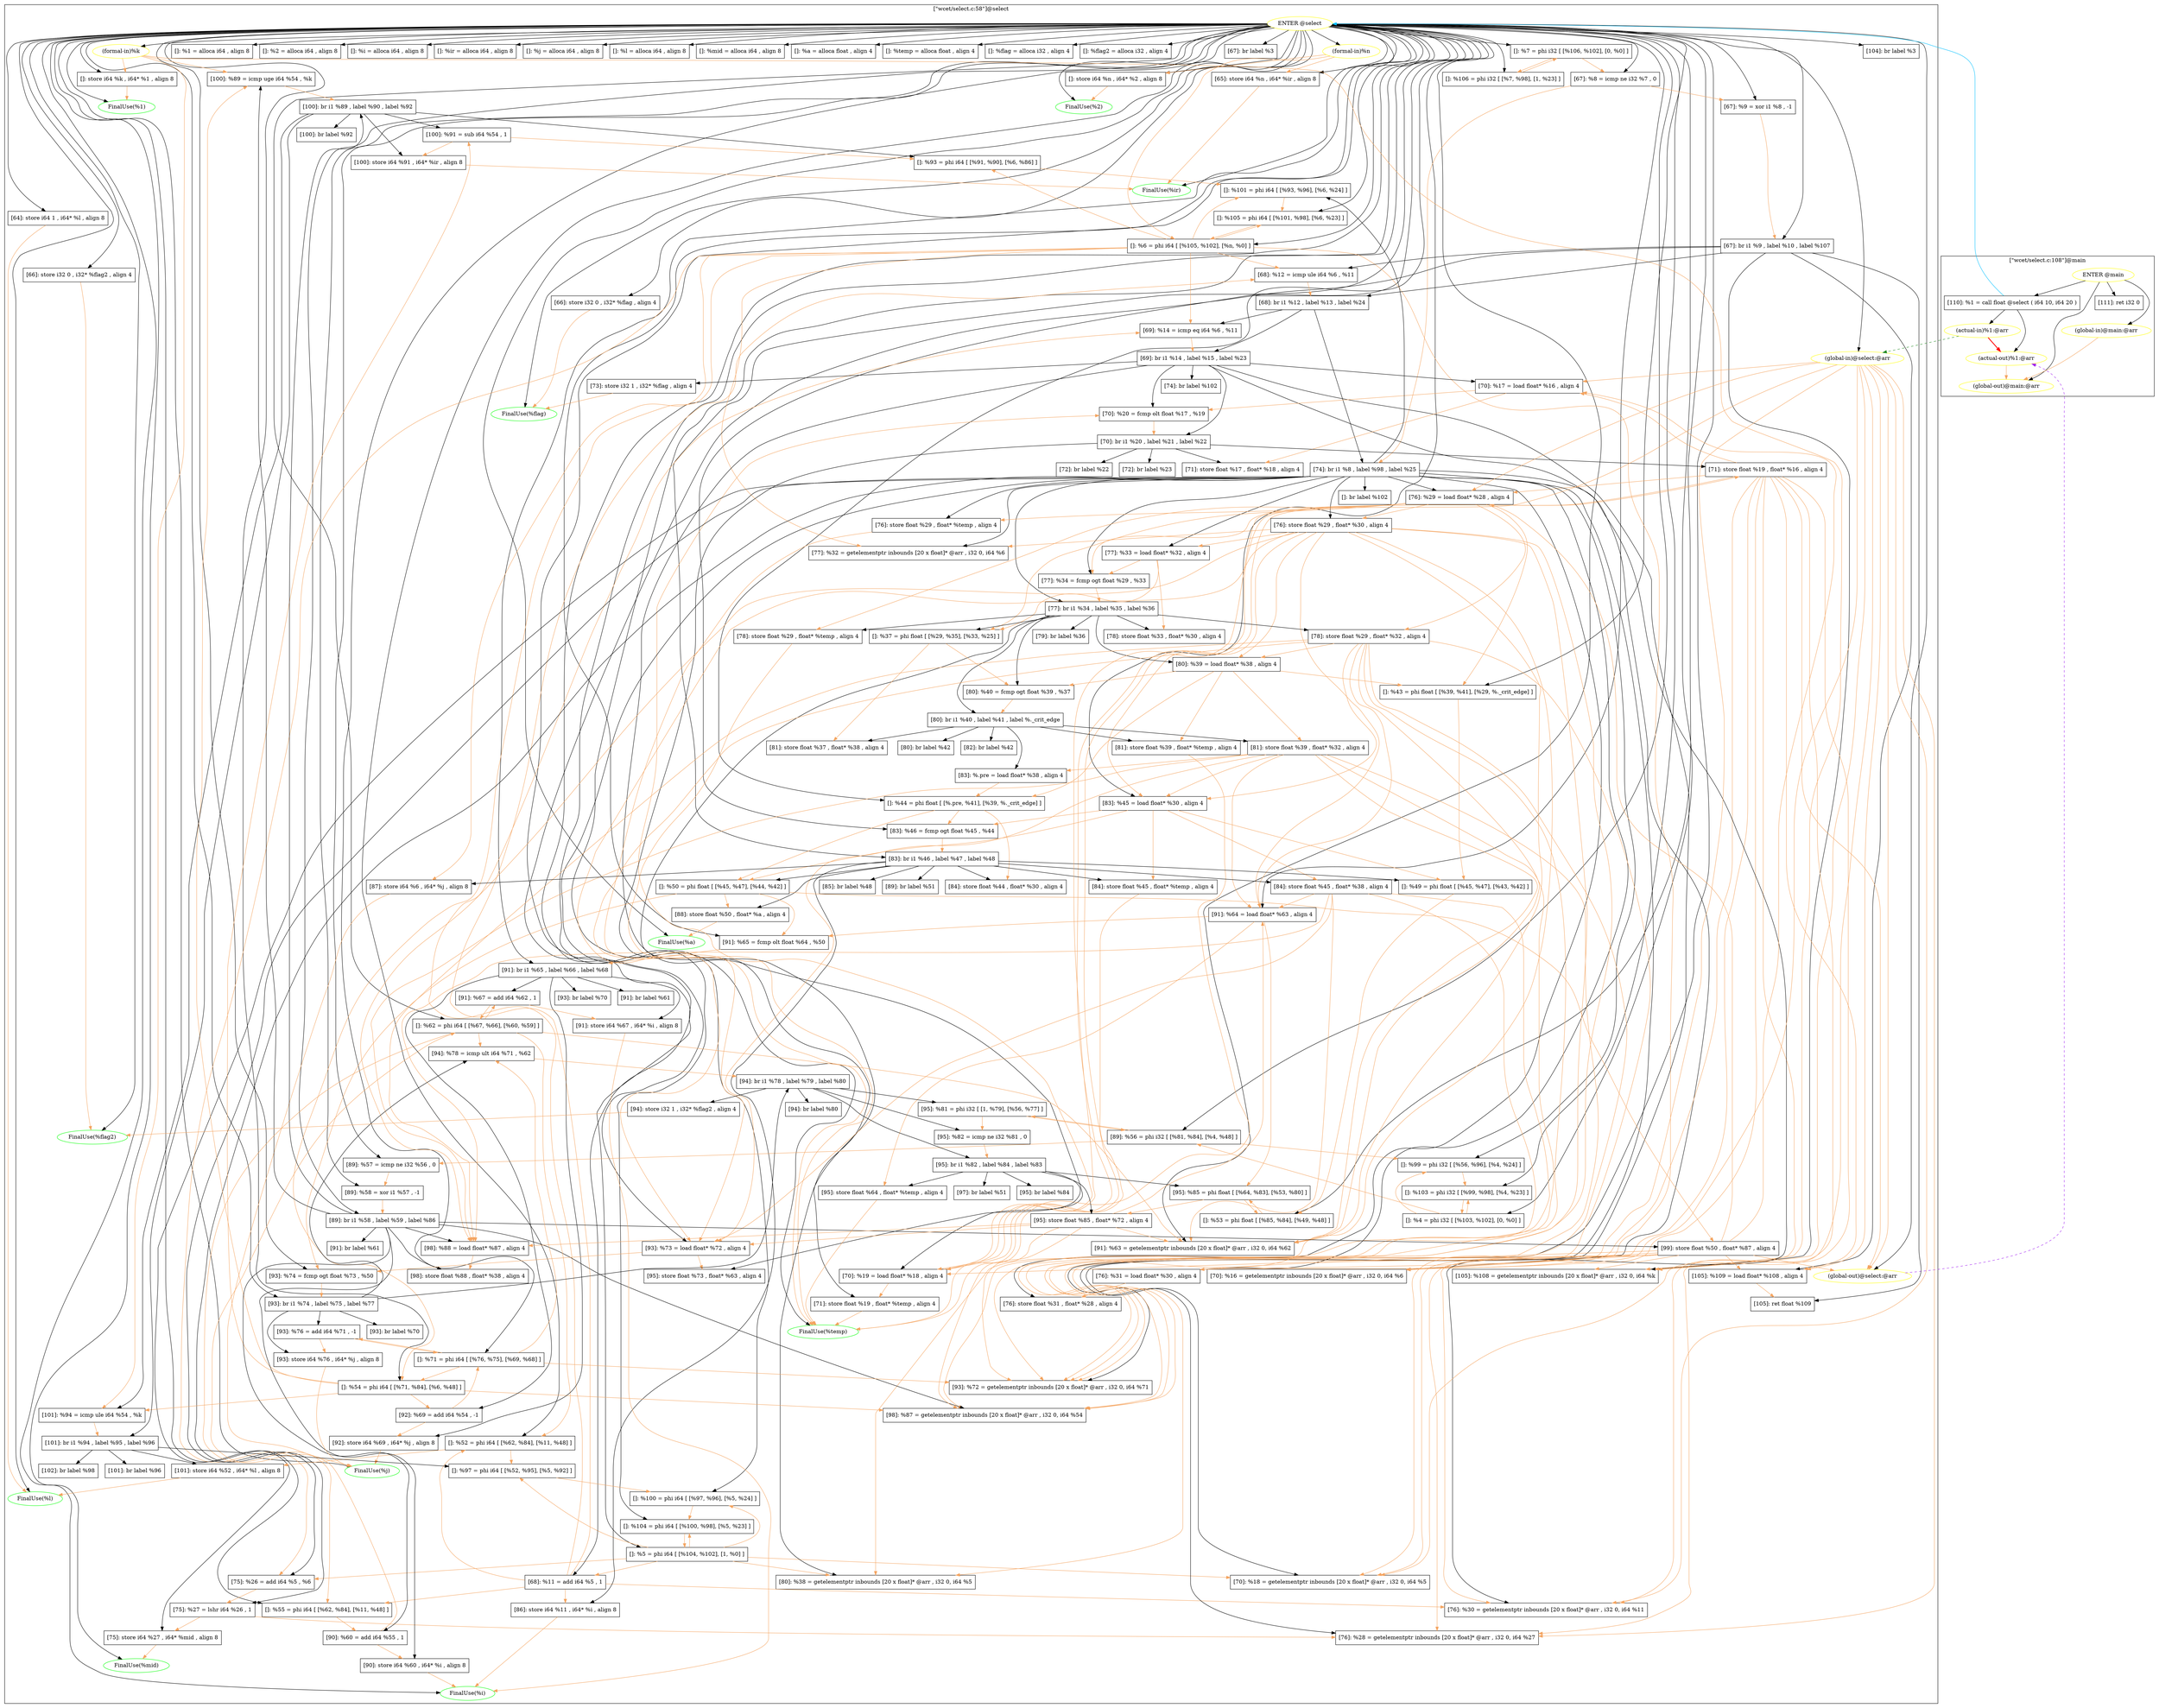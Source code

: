 digraph {
    subgraph cluster_23 {
        graph [label="[\"wcet/select.c:58\"]@select"];
        -4611686018427387880 [label="(global-out)@select:@arr"
                             ,color=yellow];
        -4611686018427387875 [label="FinalUse(%1)"
                             ,color=green];
        -4611686018427387874 [label="FinalUse(%2)"
                             ,color=green];
        -4611686018427387873 [label="FinalUse(%i)"
                             ,color=green];
        -4611686018427387872 [label="FinalUse(%ir)"
                             ,color=green];
        -4611686018427387871 [label="FinalUse(%j)"
                             ,color=green];
        -4611686018427387870 [label="FinalUse(%l)"
                             ,color=green];
        -4611686018427387869 [label="FinalUse(%mid)"
                             ,color=green];
        -4611686018427387868 [label="FinalUse(%a)"
                             ,color=green];
        -4611686018427387867 [label="FinalUse(%temp)"
                             ,color=green];
        -4611686018427387866 [label="FinalUse(%flag)"
                             ,color=green];
        -4611686018427387865 [label="FinalUse(%flag2)"
                             ,color=green];
        23 [label="ENTER @select"
           ,color=yellow];
        24 [label="(formal-in)%k"
           ,color=yellow];
        25 [label="(formal-in)%n"
           ,color=yellow];
        28 [label="[]: %1 = alloca i64 , align 8"
           ,shape=box];
        29 [label="[]: %2 = alloca i64 , align 8"
           ,shape=box];
        30 [label="[]: %i = alloca i64 , align 8"
           ,shape=box];
        31 [label="[]: %ir = alloca i64 , align 8"
           ,shape=box];
        32 [label="[]: %j = alloca i64 , align 8"
           ,shape=box];
        33 [label="[]: %l = alloca i64 , align 8"
           ,shape=box];
        34 [label="[]: %mid = alloca i64 , align 8"
           ,shape=box];
        35 [label="[]: %a = alloca float , align 4"
           ,shape=box];
        36 [label="[]: %temp = alloca float , align 4"
           ,shape=box];
        37 [label="[]: %flag = alloca i32 , align 4"
           ,shape=box];
        38 [label="[]: %flag2 = alloca i32 , align 4"
           ,shape=box];
        39 [label="[]: store i64 %k , i64* %1 , align 8"
           ,shape=box];
        40 [label="[]: store i64 %n , i64* %2 , align 8"
           ,shape=box];
        42 [label="[64]: store i64 1 , i64* %l , align 8"
           ,shape=box];
        43 [label="[65]: store i64 %n , i64* %ir , align 8"
           ,shape=box];
        45 [label="[66]: store i32 0 , i32* %flag2 , align 4"
           ,shape=box];
        46 [label="[66]: store i32 0 , i32* %flag , align 4"
           ,shape=box];
        47 [label="[67]: br label %3"
           ,shape=box];
        49 [label="[]: %4 = phi i32 [ [%103, %102], [0, %0] ]"
           ,shape=box];
        50 [label="[]: %5 = phi i64 [ [%104, %102], [1, %0] ]"
           ,shape=box];
        51 [label="[]: %6 = phi i64 [ [%105, %102], [%n, %0] ]"
           ,shape=box];
        52 [label="[]: %7 = phi i32 [ [%106, %102], [0, %0] ]"
           ,shape=box];
        53 [label="[67]: %8 = icmp ne i32 %7 , 0"
           ,shape=box];
        55 [label="[67]: %9 = xor i1 %8 , -1"
           ,shape=box];
        56 [label="[67]: br i1 %9 , label %10 , label %107"
           ,shape=box];
        58 [label="[68]: %11 = add i64 %5 , 1"
           ,shape=box];
        59 [label="[68]: %12 = icmp ule i64 %6 , %11"
           ,shape=box];
        60 [label="[68]: br i1 %12 , label %13 , label %24"
           ,shape=box];
        62 [label="[69]: %14 = icmp eq i64 %6 , %11"
           ,shape=box];
        63 [label="[69]: br i1 %14 , label %15 , label %23"
           ,shape=box];
        65 [label="[70]: %16 = getelementptr inbounds [20 x float]* @arr , i32 0, i64 %6"
           ,shape=box];
        66 [label="[70]: %17 = load float* %16 , align 4"
           ,shape=box];
        67 [label="[70]: %18 = getelementptr inbounds [20 x float]* @arr , i32 0, i64 %5"
           ,shape=box];
        68 [label="[70]: %19 = load float* %18 , align 4"
           ,shape=box];
        69 [label="[70]: %20 = fcmp olt float %17 , %19"
           ,shape=box];
        70 [label="[70]: br i1 %20 , label %21 , label %22"
           ,shape=box];
        72 [label="[71]: store float %19 , float* %temp , align 4"
           ,shape=box];
        73 [label="[71]: store float %17 , float* %18 , align 4"
           ,shape=box];
        74 [label="[71]: store float %19 , float* %16 , align 4"
           ,shape=box];
        75 [label="[72]: br label %22"
           ,shape=box];
        77 [label="[72]: br label %23"
           ,shape=box];
        79 [label="[73]: store i32 1 , i32* %flag , align 4"
           ,shape=box];
        80 [label="[74]: br label %102"
           ,shape=box];
        82 [label="[74]: br i1 %8 , label %98 , label %25"
           ,shape=box];
        84 [label="[75]: %26 = add i64 %5 , %6"
           ,shape=box];
        85 [label="[75]: %27 = lshr i64 %26 , 1"
           ,shape=box];
        86 [label="[75]: store i64 %27 , i64* %mid , align 8"
           ,shape=box];
        87 [label="[76]: %28 = getelementptr inbounds [20 x float]* @arr , i32 0, i64 %27"
           ,shape=box];
        88 [label="[76]: %29 = load float* %28 , align 4"
           ,shape=box];
        89 [label="[76]: store float %29 , float* %temp , align 4"
           ,shape=box];
        90 [label="[76]: %30 = getelementptr inbounds [20 x float]* @arr , i32 0, i64 %11"
           ,shape=box];
        91 [label="[76]: %31 = load float* %30 , align 4"
           ,shape=box];
        92 [label="[76]: store float %31 , float* %28 , align 4"
           ,shape=box];
        93 [label="[76]: store float %29 , float* %30 , align 4"
           ,shape=box];
        94 [label="[77]: %32 = getelementptr inbounds [20 x float]* @arr , i32 0, i64 %6"
           ,shape=box];
        95 [label="[77]: %33 = load float* %32 , align 4"
           ,shape=box];
        96 [label="[77]: %34 = fcmp ogt float %29 , %33"
           ,shape=box];
        97 [label="[77]: br i1 %34 , label %35 , label %36"
           ,shape=box];
        99 [label="[78]: store float %29 , float* %temp , align 4"
           ,shape=box];
        100 [label="[78]: store float %33 , float* %30 , align 4"
            ,shape=box];
        101 [label="[78]: store float %29 , float* %32 , align 4"
            ,shape=box];
        102 [label="[79]: br label %36"
            ,shape=box];
        104 [label="[]: %37 = phi float [ [%29, %35], [%33, %25] ]"
            ,shape=box];
        105 [label="[80]: %38 = getelementptr inbounds [20 x float]* @arr , i32 0, i64 %5"
            ,shape=box];
        106 [label="[80]: %39 = load float* %38 , align 4"
            ,shape=box];
        107 [label="[80]: %40 = fcmp ogt float %39 , %37"
            ,shape=box];
        108 [label="[80]: br i1 %40 , label %41 , label %._crit_edge"
            ,shape=box];
        110 [label="[80]: br label %42"
            ,shape=box];
        112 [label="[81]: store float %39 , float* %temp , align 4"
            ,shape=box];
        113 [label="[81]: store float %37 , float* %38 , align 4"
            ,shape=box];
        114 [label="[81]: store float %39 , float* %32 , align 4"
            ,shape=box];
        115 [label="[83]: %.pre = load float* %38 , align 4"
            ,shape=box];
        116 [label="[82]: br label %42"
            ,shape=box];
        118 [label="[]: %43 = phi float [ [%39, %41], [%29, %._crit_edge] ]"
            ,shape=box];
        119 [label="[]: %44 = phi float [ [%.pre, %41], [%39, %._crit_edge] ]"
            ,shape=box];
        120 [label="[83]: %45 = load float* %30 , align 4"
            ,shape=box];
        121 [label="[83]: %46 = fcmp ogt float %45 , %44"
            ,shape=box];
        122 [label="[83]: br i1 %46 , label %47 , label %48"
            ,shape=box];
        124 [label="[84]: store float %45 , float* %temp , align 4"
            ,shape=box];
        125 [label="[84]: store float %44 , float* %30 , align 4"
            ,shape=box];
        126 [label="[84]: store float %45 , float* %38 , align 4"
            ,shape=box];
        127 [label="[85]: br label %48"
            ,shape=box];
        129 [label="[]: %49 = phi float [ [%45, %47], [%43, %42] ]"
            ,shape=box];
        130 [label="[]: %50 = phi float [ [%45, %47], [%44, %42] ]"
            ,shape=box];
        131 [label="[86]: store i64 %11 , i64* %i , align 8"
            ,shape=box];
        132 [label="[87]: store i64 %6 , i64* %j , align 8"
            ,shape=box];
        133 [label="[88]: store float %50 , float* %a , align 4"
            ,shape=box];
        134 [label="[89]: br label %51"
            ,shape=box];
        136 [label="[]: %52 = phi i64 [ [%62, %84], [%11, %48] ]"
            ,shape=box];
        137 [label="[]: %53 = phi float [ [%85, %84], [%49, %48] ]"
            ,shape=box];
        138 [label="[]: %54 = phi i64 [ [%71, %84], [%6, %48] ]"
            ,shape=box];
        139 [label="[]: %55 = phi i64 [ [%62, %84], [%11, %48] ]"
            ,shape=box];
        140 [label="[89]: %56 = phi i32 [ [%81, %84], [%4, %48] ]"
            ,shape=box];
        141 [label="[89]: %57 = icmp ne i32 %56 , 0"
            ,shape=box];
        142 [label="[89]: %58 = xor i1 %57 , -1"
            ,shape=box];
        143 [label="[89]: br i1 %58 , label %59 , label %86"
            ,shape=box];
        145 [label="[90]: %60 = add i64 %55 , 1"
            ,shape=box];
        146 [label="[90]: store i64 %60 , i64* %i , align 8"
            ,shape=box];
        147 [label="[91]: br label %61"
            ,shape=box];
        149 [label="[]: %62 = phi i64 [ [%67, %66], [%60, %59] ]"
            ,shape=box];
        150 [label="[91]: %63 = getelementptr inbounds [20 x float]* @arr , i32 0, i64 %62"
            ,shape=box];
        151 [label="[91]: %64 = load float* %63 , align 4"
            ,shape=box];
        152 [label="[91]: %65 = fcmp olt float %64 , %50"
            ,shape=box];
        153 [label="[91]: br i1 %65 , label %66 , label %68"
            ,shape=box];
        155 [label="[91]: %67 = add i64 %62 , 1"
            ,shape=box];
        156 [label="[91]: store i64 %67 , i64* %i , align 8"
            ,shape=box];
        157 [label="[91]: br label %61"
            ,shape=box];
        160 [label="[92]: %69 = add i64 %54 , -1"
            ,shape=box];
        161 [label="[92]: store i64 %69 , i64* %j , align 8"
            ,shape=box];
        162 [label="[93]: br label %70"
            ,shape=box];
        164 [label="[]: %71 = phi i64 [ [%76, %75], [%69, %68] ]"
            ,shape=box];
        165 [label="[93]: %72 = getelementptr inbounds [20 x float]* @arr , i32 0, i64 %71"
            ,shape=box];
        166 [label="[93]: %73 = load float* %72 , align 4"
            ,shape=box];
        167 [label="[93]: %74 = fcmp ogt float %73 , %50"
            ,shape=box];
        168 [label="[93]: br i1 %74 , label %75 , label %77"
            ,shape=box];
        170 [label="[93]: %76 = add i64 %71 , -1"
            ,shape=box];
        171 [label="[93]: store i64 %76 , i64* %j , align 8"
            ,shape=box];
        172 [label="[93]: br label %70"
            ,shape=box];
        174 [label="[94]: %78 = icmp ult i64 %71 , %62"
            ,shape=box];
        175 [label="[94]: br i1 %78 , label %79 , label %80"
            ,shape=box];
        177 [label="[94]: store i32 1 , i32* %flag2 , align 4"
            ,shape=box];
        178 [label="[94]: br label %80"
            ,shape=box];
        180 [label="[95]: %81 = phi i32 [ [1, %79], [%56, %77] ]"
            ,shape=box];
        181 [label="[95]: %82 = icmp ne i32 %81 , 0"
            ,shape=box];
        182 [label="[95]: br i1 %82 , label %84 , label %83"
            ,shape=box];
        184 [label="[95]: store float %64 , float* %temp , align 4"
            ,shape=box];
        185 [label="[95]: br label %84"
            ,shape=box];
        187 [label="[95]: %85 = phi float [ [%64, %83], [%53, %80] ]"
            ,shape=box];
        188 [label="[95]: store float %73 , float* %63 , align 4"
            ,shape=box];
        189 [label="[95]: store float %85 , float* %72 , align 4"
            ,shape=box];
        190 [label="[97]: br label %51"
            ,shape=box];
        192 [label="[98]: %87 = getelementptr inbounds [20 x float]* @arr , i32 0, i64 %54"
            ,shape=box];
        193 [label="[98]: %88 = load float* %87 , align 4"
            ,shape=box];
        194 [label="[98]: store float %88 , float* %38 , align 4"
            ,shape=box];
        195 [label="[99]: store float %50 , float* %87 , align 4"
            ,shape=box];
        196 [label="[100]: %89 = icmp uge i64 %54 , %k"
            ,shape=box];
        197 [label="[100]: br i1 %89 , label %90 , label %92"
            ,shape=box];
        199 [label="[100]: %91 = sub i64 %54 , 1"
            ,shape=box];
        200 [label="[100]: store i64 %91 , i64* %ir , align 8"
            ,shape=box];
        201 [label="[100]: br label %92"
            ,shape=box];
        203 [label="[]: %93 = phi i64 [ [%91, %90], [%6, %86] ]"
            ,shape=box];
        204 [label="[101]: %94 = icmp ule i64 %54 , %k"
            ,shape=box];
        205 [label="[101]: br i1 %94 , label %95 , label %96"
            ,shape=box];
        207 [label="[101]: store i64 %52 , i64* %l , align 8"
            ,shape=box];
        208 [label="[101]: br label %96"
            ,shape=box];
        210 [label="[]: %97 = phi i64 [ [%52, %95], [%5, %92] ]"
            ,shape=box];
        211 [label="[102]: br label %98"
            ,shape=box];
        213 [label="[]: %99 = phi i32 [ [%56, %96], [%4, %24] ]"
            ,shape=box];
        214 [label="[]: %100 = phi i64 [ [%97, %96], [%5, %24] ]"
            ,shape=box];
        215 [label="[]: %101 = phi i64 [ [%93, %96], [%6, %24] ]"
            ,shape=box];
        216 [label="[]: br label %102"
            ,shape=box];
        218 [label="[]: %103 = phi i32 [ [%99, %98], [%4, %23] ]"
            ,shape=box];
        219 [label="[]: %104 = phi i64 [ [%100, %98], [%5, %23] ]"
            ,shape=box];
        220 [label="[]: %105 = phi i64 [ [%101, %98], [%6, %23] ]"
            ,shape=box];
        221 [label="[]: %106 = phi i32 [ [%7, %98], [1, %23] ]"
            ,shape=box];
        222 [label="[104]: br label %3"
            ,shape=box];
        224 [label="[105]: %108 = getelementptr inbounds [20 x float]* @arr , i32 0, i64 %k"
            ,shape=box];
        225 [label="[105]: %109 = load float* %108 , align 4"
            ,shape=box];
        226 [label="[105]: ret float %109"
            ,shape=box];
        4611686018427387880 [label="(global-in)@select:@arr"
                            ,color=yellow];
    }
    subgraph cluster_227 {
        graph [label="[\"wcet/select.c:108\"]@main"];
        -4611686018427387676 [label="(global-out)@main:@arr"
                             ,color=yellow];
        -768614336404564421 [label="(actual-out)%1:@arr"
                            ,color=yellow];
        227 [label="ENTER @main"
            ,color=yellow];
        229 [label="[110]: %1 = call float @select ( i64 10, i64 20 )"
            ,shape=box];
        232 [label="[111]: ret i32 0"
            ,shape=box];
        768614336404564421 [label="(actual-in)%1:@arr"
                           ,color=yellow];
        4611686018427387676 [label="(global-in)@main:@arr"
                            ,color=yellow];
    }
    -4611686018427387880 -> -768614336404564421 [style=dashed
                                                ,color=purple];
    -768614336404564421 -> -4611686018427387676 [color=sandybrown];
    23 -> -4611686018427387880 [color=black];
    23 -> -4611686018427387875 [color=black];
    23 -> -4611686018427387874 [color=black];
    23 -> -4611686018427387873 [color=black];
    23 -> -4611686018427387872 [color=black];
    23 -> -4611686018427387871 [color=black];
    23 -> -4611686018427387870 [color=black];
    23 -> -4611686018427387869 [color=black];
    23 -> -4611686018427387868 [color=black];
    23 -> -4611686018427387867 [color=black];
    23 -> -4611686018427387866 [color=black];
    23 -> -4611686018427387865 [color=black];
    23 -> 24 [color=black];
    23 -> 25 [color=black];
    23 -> 28 [color=black];
    23 -> 29 [color=black];
    23 -> 30 [color=black];
    23 -> 31 [color=black];
    23 -> 32 [color=black];
    23 -> 33 [color=black];
    23 -> 34 [color=black];
    23 -> 35 [color=black];
    23 -> 36 [color=black];
    23 -> 37 [color=black];
    23 -> 38 [color=black];
    23 -> 39 [color=black];
    23 -> 40 [color=black];
    23 -> 42 [color=black];
    23 -> 43 [color=black];
    23 -> 45 [color=black];
    23 -> 46 [color=black];
    23 -> 47 [color=black];
    23 -> 49 [color=black];
    23 -> 50 [color=black];
    23 -> 51 [color=black];
    23 -> 52 [color=black];
    23 -> 53 [color=black];
    23 -> 55 [color=black];
    23 -> 56 [color=black];
    23 -> 118 [color=black];
    23 -> 119 [color=black];
    23 -> 120 [color=black];
    23 -> 121 [color=black];
    23 -> 122 [color=black];
    23 -> 136 [color=black];
    23 -> 137 [color=black];
    23 -> 138 [color=black];
    23 -> 139 [color=black];
    23 -> 140 [color=black];
    23 -> 141 [color=black];
    23 -> 142 [color=black];
    23 -> 143 [color=black];
    23 -> 149 [color=black];
    23 -> 150 [color=black];
    23 -> 151 [color=black];
    23 -> 152 [color=black];
    23 -> 153 [color=black];
    23 -> 164 [color=black];
    23 -> 165 [color=black];
    23 -> 166 [color=black];
    23 -> 167 [color=black];
    23 -> 168 [color=black];
    23 -> 218 [color=black];
    23 -> 219 [color=black];
    23 -> 220 [color=black];
    23 -> 221 [color=black];
    23 -> 222 [color=black];
    23 -> 4611686018427387880 [color=black];
    24 -> 39 [color=sandybrown];
    24 -> 196 [color=sandybrown];
    24 -> 204 [color=sandybrown];
    24 -> 224 [color=sandybrown];
    25 -> 40 [color=sandybrown];
    25 -> 43 [color=sandybrown];
    25 -> 51 [color=sandybrown];
    39 -> -4611686018427387875 [color=sandybrown];
    40 -> -4611686018427387874 [color=sandybrown];
    42 -> -4611686018427387870 [color=sandybrown];
    43 -> -4611686018427387872 [color=sandybrown];
    45 -> -4611686018427387865 [color=sandybrown];
    46 -> -4611686018427387866 [color=sandybrown];
    49 -> 140 [color=sandybrown];
    49 -> 213 [color=sandybrown];
    49 -> 218 [color=sandybrown];
    50 -> 58 [color=sandybrown];
    50 -> 67 [color=sandybrown];
    50 -> 84 [color=sandybrown];
    50 -> 105 [color=sandybrown];
    50 -> 210 [color=sandybrown];
    50 -> 214 [color=sandybrown];
    50 -> 219 [color=sandybrown];
    51 -> 59 [color=sandybrown];
    51 -> 62 [color=sandybrown];
    51 -> 65 [color=sandybrown];
    51 -> 84 [color=sandybrown];
    51 -> 94 [color=sandybrown];
    51 -> 132 [color=sandybrown];
    51 -> 138 [color=sandybrown];
    51 -> 203 [color=sandybrown];
    51 -> 215 [color=sandybrown];
    51 -> 220 [color=sandybrown];
    52 -> 53 [color=sandybrown];
    52 -> 221 [color=sandybrown];
    53 -> 55 [color=sandybrown];
    53 -> 82 [color=sandybrown];
    55 -> 56 [color=sandybrown];
    56 -> 58 [color=black];
    56 -> 59 [color=black];
    56 -> 60 [color=black];
    56 -> 224 [color=black];
    56 -> 225 [color=black];
    56 -> 226 [color=black];
    58 -> 59 [color=sandybrown];
    58 -> 62 [color=sandybrown];
    58 -> 90 [color=sandybrown];
    58 -> 131 [color=sandybrown];
    58 -> 136 [color=sandybrown];
    58 -> 139 [color=sandybrown];
    59 -> 60 [color=sandybrown];
    60 -> 62 [color=black];
    60 -> 63 [color=black];
    60 -> 82 [color=black];
    62 -> 63 [color=sandybrown];
    63 -> 65 [color=black];
    63 -> 66 [color=black];
    63 -> 67 [color=black];
    63 -> 68 [color=black];
    63 -> 69 [color=black];
    63 -> 70 [color=black];
    63 -> 79 [color=black];
    63 -> 80 [color=black];
    66 -> 69 [color=sandybrown];
    66 -> 73 [color=sandybrown];
    68 -> 69 [color=sandybrown];
    68 -> 72 [color=sandybrown];
    68 -> 74 [color=sandybrown];
    69 -> 70 [color=sandybrown];
    70 -> 72 [color=black];
    70 -> 73 [color=black];
    70 -> 74 [color=black];
    70 -> 75 [color=black];
    70 -> 77 [color=black];
    72 -> -4611686018427387867 [color=sandybrown];
    74 -> -4611686018427387880 [color=sandybrown];
    74 -> 65 [color=sandybrown];
    74 -> 66 [color=sandybrown];
    74 -> 67 [color=sandybrown];
    74 -> 68 [color=sandybrown];
    74 -> 87 [color=sandybrown];
    74 -> 88 [color=sandybrown];
    74 -> 90 [color=sandybrown];
    74 -> 91 [color=sandybrown];
    74 -> 224 [color=sandybrown];
    74 -> 225 [color=sandybrown];
    79 -> -4611686018427387866 [color=sandybrown];
    82 -> 84 [color=black];
    82 -> 85 [color=black];
    82 -> 86 [color=black];
    82 -> 87 [color=black];
    82 -> 88 [color=black];
    82 -> 89 [color=black];
    82 -> 90 [color=black];
    82 -> 91 [color=black];
    82 -> 92 [color=black];
    82 -> 93 [color=black];
    82 -> 94 [color=black];
    82 -> 95 [color=black];
    82 -> 96 [color=black];
    82 -> 97 [color=black];
    82 -> 213 [color=black];
    82 -> 214 [color=black];
    82 -> 215 [color=black];
    82 -> 216 [color=black];
    84 -> 85 [color=sandybrown];
    85 -> 86 [color=sandybrown];
    85 -> 87 [color=sandybrown];
    86 -> -4611686018427387869 [color=sandybrown];
    88 -> 89 [color=sandybrown];
    88 -> 93 [color=sandybrown];
    88 -> 96 [color=sandybrown];
    88 -> 99 [color=sandybrown];
    88 -> 101 [color=sandybrown];
    88 -> 104 [color=sandybrown];
    88 -> 118 [color=sandybrown];
    89 -> -4611686018427387867 [color=sandybrown];
    91 -> 92 [color=sandybrown];
    93 -> 94 [color=sandybrown];
    93 -> 95 [color=sandybrown];
    93 -> 105 [color=sandybrown];
    93 -> 106 [color=sandybrown];
    93 -> 120 [color=sandybrown];
    93 -> 150 [color=sandybrown];
    93 -> 151 [color=sandybrown];
    93 -> 165 [color=sandybrown];
    93 -> 166 [color=sandybrown];
    93 -> 192 [color=sandybrown];
    93 -> 193 [color=sandybrown];
    95 -> 96 [color=sandybrown];
    95 -> 100 [color=sandybrown];
    95 -> 104 [color=sandybrown];
    96 -> 97 [color=sandybrown];
    97 -> 99 [color=black];
    97 -> 100 [color=black];
    97 -> 101 [color=black];
    97 -> 102 [color=black];
    97 -> 104 [color=black];
    97 -> 105 [color=black];
    97 -> 106 [color=black];
    97 -> 107 [color=black];
    97 -> 108 [color=black];
    99 -> -4611686018427387867 [color=sandybrown];
    101 -> 105 [color=sandybrown];
    101 -> 106 [color=sandybrown];
    101 -> 120 [color=sandybrown];
    101 -> 150 [color=sandybrown];
    101 -> 151 [color=sandybrown];
    101 -> 165 [color=sandybrown];
    101 -> 166 [color=sandybrown];
    101 -> 192 [color=sandybrown];
    101 -> 193 [color=sandybrown];
    104 -> 107 [color=sandybrown];
    104 -> 113 [color=sandybrown];
    106 -> 107 [color=sandybrown];
    106 -> 112 [color=sandybrown];
    106 -> 114 [color=sandybrown];
    106 -> 118 [color=sandybrown];
    106 -> 119 [color=sandybrown];
    107 -> 108 [color=sandybrown];
    108 -> 110 [color=black];
    108 -> 112 [color=black];
    108 -> 113 [color=black];
    108 -> 114 [color=black];
    108 -> 115 [color=black];
    108 -> 116 [color=black];
    112 -> -4611686018427387867 [color=sandybrown];
    114 -> 115 [color=sandybrown];
    114 -> 120 [color=sandybrown];
    114 -> 150 [color=sandybrown];
    114 -> 151 [color=sandybrown];
    114 -> 165 [color=sandybrown];
    114 -> 166 [color=sandybrown];
    114 -> 192 [color=sandybrown];
    114 -> 193 [color=sandybrown];
    115 -> 119 [color=sandybrown];
    118 -> 129 [color=sandybrown];
    119 -> 121 [color=sandybrown];
    119 -> 125 [color=sandybrown];
    119 -> 130 [color=sandybrown];
    120 -> 121 [color=sandybrown];
    120 -> 124 [color=sandybrown];
    120 -> 126 [color=sandybrown];
    120 -> 129 [color=sandybrown];
    120 -> 130 [color=sandybrown];
    121 -> 122 [color=sandybrown];
    122 -> 124 [color=black];
    122 -> 125 [color=black];
    122 -> 126 [color=black];
    122 -> 127 [color=black];
    122 -> 129 [color=black];
    122 -> 130 [color=black];
    122 -> 131 [color=black];
    122 -> 132 [color=black];
    122 -> 133 [color=black];
    122 -> 134 [color=black];
    124 -> -4611686018427387867 [color=sandybrown];
    126 -> 150 [color=sandybrown];
    126 -> 151 [color=sandybrown];
    126 -> 165 [color=sandybrown];
    126 -> 166 [color=sandybrown];
    126 -> 192 [color=sandybrown];
    126 -> 193 [color=sandybrown];
    129 -> 137 [color=sandybrown];
    130 -> 133 [color=sandybrown];
    130 -> 152 [color=sandybrown];
    130 -> 167 [color=sandybrown];
    130 -> 195 [color=sandybrown];
    131 -> -4611686018427387873 [color=sandybrown];
    132 -> -4611686018427387871 [color=sandybrown];
    133 -> -4611686018427387868 [color=sandybrown];
    136 -> 207 [color=sandybrown];
    136 -> 210 [color=sandybrown];
    137 -> 187 [color=sandybrown];
    138 -> 160 [color=sandybrown];
    138 -> 192 [color=sandybrown];
    138 -> 196 [color=sandybrown];
    138 -> 199 [color=sandybrown];
    138 -> 204 [color=sandybrown];
    139 -> 145 [color=sandybrown];
    140 -> 141 [color=sandybrown];
    140 -> 180 [color=sandybrown];
    140 -> 213 [color=sandybrown];
    141 -> 142 [color=sandybrown];
    142 -> 143 [color=sandybrown];
    143 -> 145 [color=black];
    143 -> 146 [color=black];
    143 -> 147 [color=black];
    143 -> 192 [color=black];
    143 -> 193 [color=black];
    143 -> 194 [color=black];
    143 -> 195 [color=black];
    143 -> 196 [color=black];
    143 -> 197 [color=black];
    145 -> 146 [color=sandybrown];
    145 -> 149 [color=sandybrown];
    146 -> -4611686018427387873 [color=sandybrown];
    149 -> 136 [color=sandybrown];
    149 -> 139 [color=sandybrown];
    149 -> 150 [color=sandybrown];
    149 -> 155 [color=sandybrown];
    149 -> 174 [color=sandybrown];
    151 -> 152 [color=sandybrown];
    151 -> 184 [color=sandybrown];
    151 -> 187 [color=sandybrown];
    152 -> 153 [color=sandybrown];
    153 -> 155 [color=black];
    153 -> 156 [color=black];
    153 -> 157 [color=black];
    153 -> 160 [color=black];
    153 -> 161 [color=black];
    153 -> 162 [color=black];
    155 -> 149 [color=sandybrown];
    155 -> 156 [color=sandybrown];
    156 -> -4611686018427387873 [color=sandybrown];
    160 -> 161 [color=sandybrown];
    160 -> 164 [color=sandybrown];
    161 -> -4611686018427387871 [color=sandybrown];
    164 -> 138 [color=sandybrown];
    164 -> 165 [color=sandybrown];
    164 -> 170 [color=sandybrown];
    164 -> 174 [color=sandybrown];
    166 -> 167 [color=sandybrown];
    166 -> 188 [color=sandybrown];
    167 -> 168 [color=sandybrown];
    168 -> 170 [color=black];
    168 -> 171 [color=black];
    168 -> 172 [color=black];
    168 -> 174 [color=black];
    168 -> 175 [color=black];
    170 -> 164 [color=sandybrown];
    170 -> 171 [color=sandybrown];
    171 -> -4611686018427387871 [color=sandybrown];
    174 -> 175 [color=sandybrown];
    175 -> 177 [color=black];
    175 -> 178 [color=black];
    175 -> 180 [color=black];
    175 -> 181 [color=black];
    175 -> 182 [color=black];
    177 -> -4611686018427387865 [color=sandybrown];
    180 -> 140 [color=sandybrown];
    180 -> 181 [color=sandybrown];
    181 -> 182 [color=sandybrown];
    182 -> 184 [color=black];
    182 -> 185 [color=black];
    182 -> 187 [color=black];
    182 -> 188 [color=black];
    182 -> 189 [color=black];
    182 -> 190 [color=black];
    184 -> -4611686018427387867 [color=sandybrown];
    187 -> 137 [color=sandybrown];
    187 -> 189 [color=sandybrown];
    189 -> 150 [color=sandybrown];
    189 -> 151 [color=sandybrown];
    189 -> 165 [color=sandybrown];
    189 -> 166 [color=sandybrown];
    189 -> 192 [color=sandybrown];
    189 -> 193 [color=sandybrown];
    193 -> 194 [color=sandybrown];
    195 -> -4611686018427387880 [color=sandybrown];
    195 -> 65 [color=sandybrown];
    195 -> 66 [color=sandybrown];
    195 -> 67 [color=sandybrown];
    195 -> 68 [color=sandybrown];
    195 -> 87 [color=sandybrown];
    195 -> 88 [color=sandybrown];
    195 -> 90 [color=sandybrown];
    195 -> 91 [color=sandybrown];
    195 -> 224 [color=sandybrown];
    195 -> 225 [color=sandybrown];
    196 -> 197 [color=sandybrown];
    197 -> 199 [color=black];
    197 -> 200 [color=black];
    197 -> 201 [color=black];
    197 -> 203 [color=black];
    197 -> 204 [color=black];
    197 -> 205 [color=black];
    199 -> 200 [color=sandybrown];
    199 -> 203 [color=sandybrown];
    200 -> -4611686018427387872 [color=sandybrown];
    203 -> 215 [color=sandybrown];
    204 -> 205 [color=sandybrown];
    205 -> 207 [color=black];
    205 -> 208 [color=black];
    205 -> 210 [color=black];
    205 -> 211 [color=black];
    207 -> -4611686018427387870 [color=sandybrown];
    210 -> 214 [color=sandybrown];
    213 -> 218 [color=sandybrown];
    214 -> 219 [color=sandybrown];
    215 -> 220 [color=sandybrown];
    218 -> 49 [color=sandybrown];
    219 -> 50 [color=sandybrown];
    220 -> 51 [color=sandybrown];
    221 -> 52 [color=sandybrown];
    225 -> 226 [color=sandybrown];
    227 -> -4611686018427387676 [color=black];
    227 -> 229 [color=black];
    227 -> 232 [color=black];
    227 -> 4611686018427387676 [color=black];
    229 -> -768614336404564421 [color=black];
    229 -> 23 [color=deepskyblue];
    229 -> 768614336404564421 [color=black];
    768614336404564421 -> -768614336404564421 [color=red
                                              ,style=bold];
    768614336404564421 -> 4611686018427387880 [style=dashed
                                              ,color=forestgreen];
    4611686018427387676 -> -4611686018427387676 [color=sandybrown];
    4611686018427387880 -> -4611686018427387880 [color=sandybrown];
    4611686018427387880 -> 65 [color=sandybrown];
    4611686018427387880 -> 66 [color=sandybrown];
    4611686018427387880 -> 67 [color=sandybrown];
    4611686018427387880 -> 68 [color=sandybrown];
    4611686018427387880 -> 87 [color=sandybrown];
    4611686018427387880 -> 88 [color=sandybrown];
    4611686018427387880 -> 90 [color=sandybrown];
    4611686018427387880 -> 91 [color=sandybrown];
    4611686018427387880 -> 224 [color=sandybrown];
    4611686018427387880 -> 225 [color=sandybrown];
}